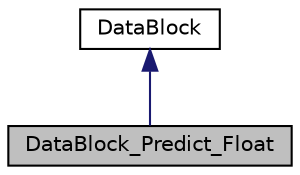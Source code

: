 digraph "DataBlock_Predict_Float"
{
  edge [fontname="Helvetica",fontsize="10",labelfontname="Helvetica",labelfontsize="10"];
  node [fontname="Helvetica",fontsize="10",shape=record];
  Node1 [label="DataBlock_Predict_Float",height=0.2,width=0.4,color="black", fillcolor="grey75", style="filled" fontcolor="black"];
  Node2 -> Node1 [dir="back",color="midnightblue",fontsize="10",style="solid",fontname="Helvetica"];
  Node2 [label="DataBlock",height=0.2,width=0.4,color="black", fillcolor="white", style="filled",URL="$classRNReplicaNet_1_1DataBlock.html"];
}
